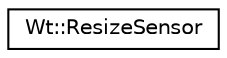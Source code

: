 digraph "Graphical Class Hierarchy"
{
 // LATEX_PDF_SIZE
  edge [fontname="Helvetica",fontsize="10",labelfontname="Helvetica",labelfontsize="10"];
  node [fontname="Helvetica",fontsize="10",shape=record];
  rankdir="LR";
  Node0 [label="Wt::ResizeSensor",height=0.2,width=0.4,color="black", fillcolor="white", style="filled",URL="$classWt_1_1ResizeSensor.html",tooltip=" "];
}
